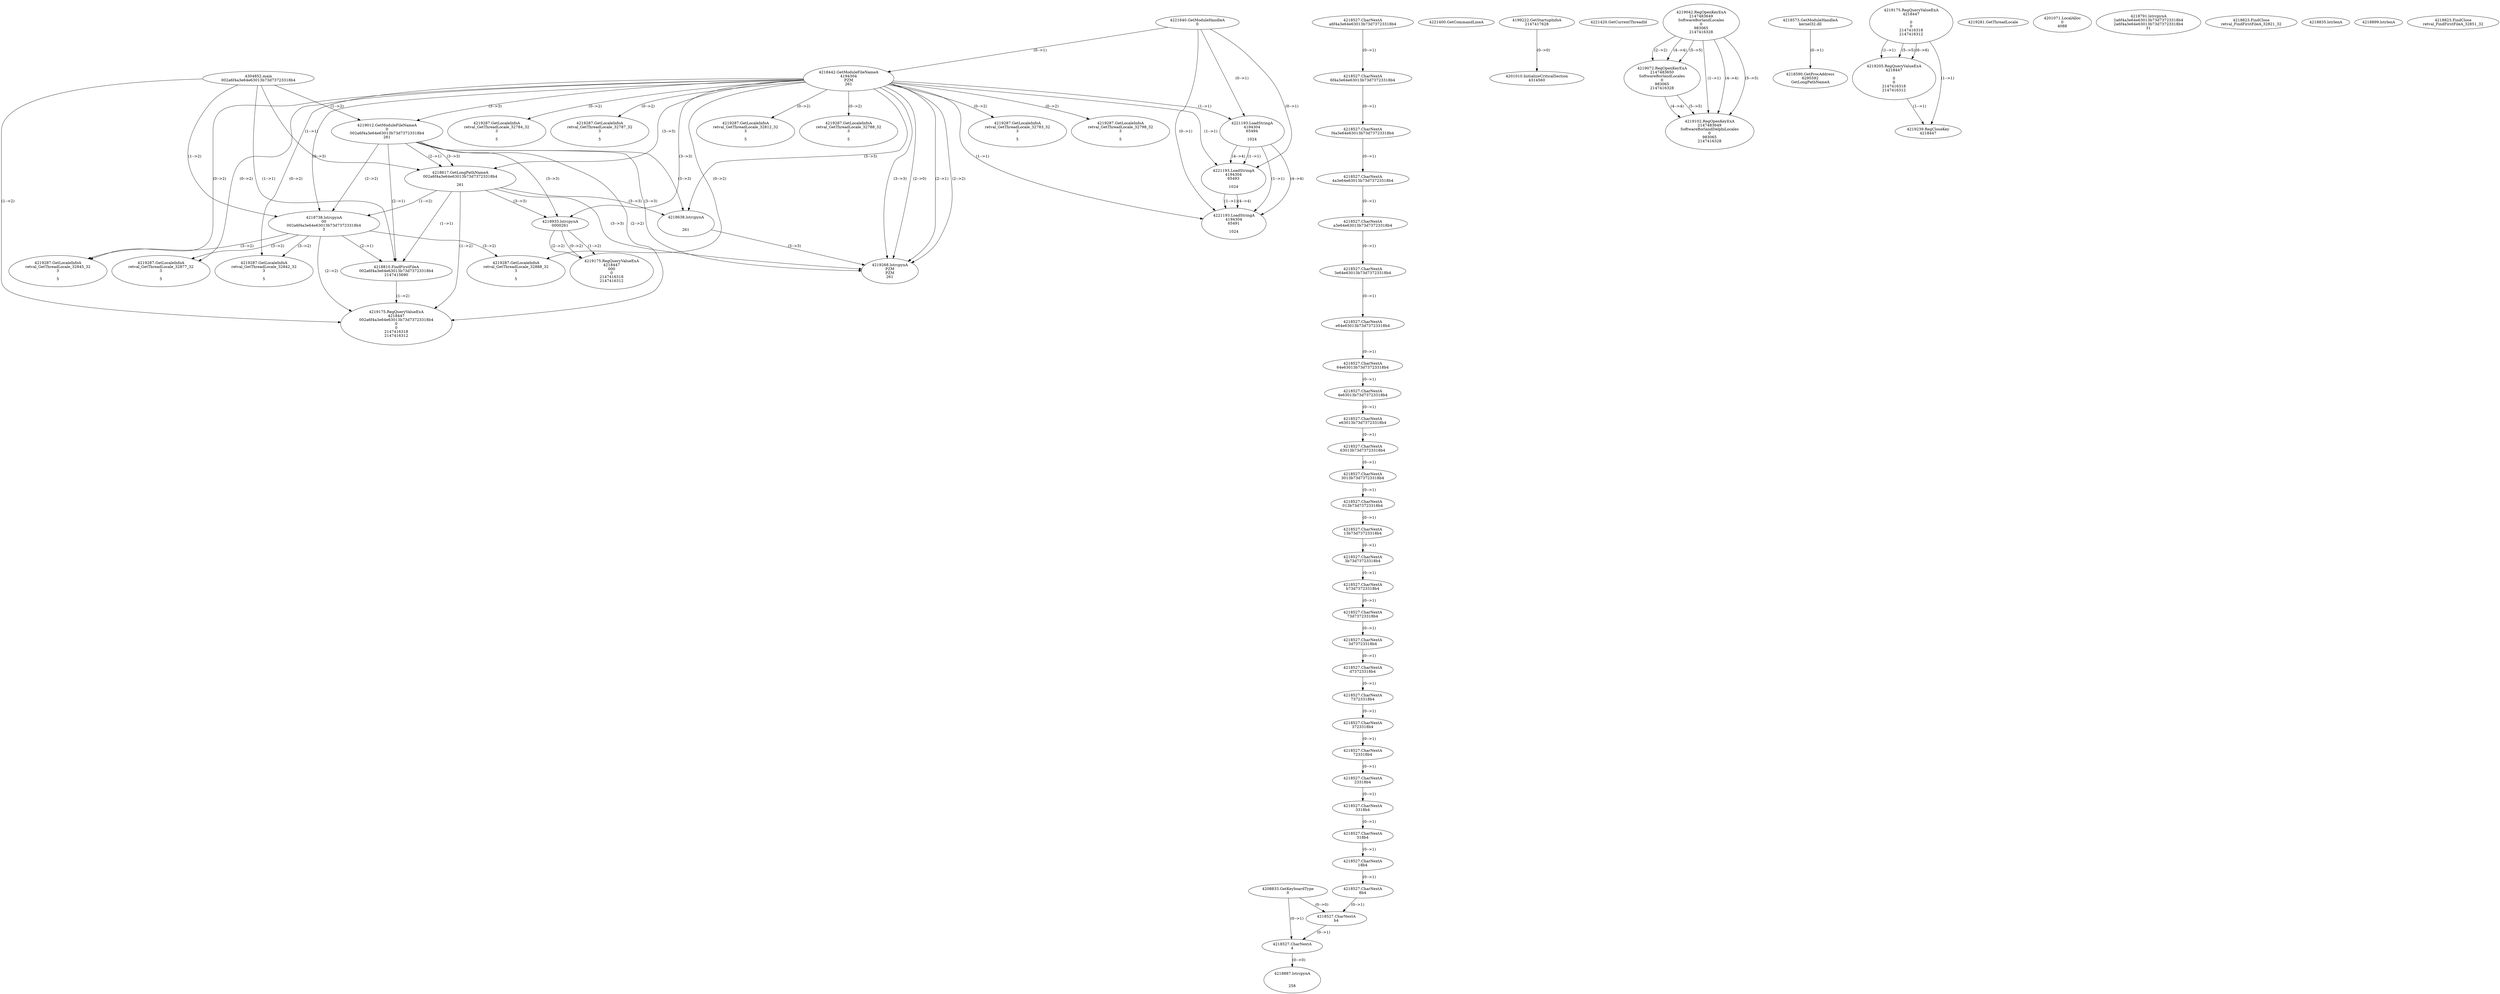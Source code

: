 // Global SCDG with merge call
digraph {
	0 [label="4304852.main
002a6f4a3e64e63013b73d73723318b4"]
	1 [label="4221640.GetModuleHandleA
0"]
	2 [label="4208833.GetKeyboardType
0"]
	3 [label="4221400.GetCommandLineA
"]
	4 [label="4199222.GetStartupInfoA
2147417628"]
	5 [label="4221420.GetCurrentThreadId
"]
	6 [label="4218442.GetModuleFileNameA
4194304
PZM
261"]
	1 -> 6 [label="(0-->1)"]
	7 [label="4219012.GetModuleFileNameA
0
002a6f4a3e64e63013b73d73723318b4
261"]
	0 -> 7 [label="(1-->2)"]
	6 -> 7 [label="(3-->3)"]
	8 [label="4219042.RegOpenKeyExA
2147483649
Software\Borland\Locales
0
983065
2147416328"]
	9 [label="4218573.GetModuleHandleA
kernel32.dll"]
	10 [label="4218590.GetProcAddress
6295592
GetLongPathNameA"]
	9 -> 10 [label="(0-->1)"]
	11 [label="4218617.GetLongPathNameA
002a6f4a3e64e63013b73d73723318b4

261"]
	0 -> 11 [label="(1-->1)"]
	7 -> 11 [label="(2-->1)"]
	6 -> 11 [label="(3-->3)"]
	7 -> 11 [label="(3-->3)"]
	12 [label="4218638.lstrcpynA


261"]
	6 -> 12 [label="(3-->3)"]
	7 -> 12 [label="(3-->3)"]
	11 -> 12 [label="(3-->3)"]
	13 [label="4219175.RegQueryValueExA
4218447

0
0
2147416318
2147416312"]
	14 [label="4219205.RegQueryValueExA
4218447

0
0
2147416318
2147416312"]
	13 -> 14 [label="(1-->1)"]
	13 -> 14 [label="(5-->5)"]
	13 -> 14 [label="(6-->6)"]
	15 [label="4219239.RegCloseKey
4218447"]
	13 -> 15 [label="(1-->1)"]
	14 -> 15 [label="(1-->1)"]
	16 [label="4219268.lstrcpynA
PZM
PZM
261"]
	6 -> 16 [label="(2-->1)"]
	6 -> 16 [label="(2-->2)"]
	6 -> 16 [label="(3-->3)"]
	7 -> 16 [label="(3-->3)"]
	11 -> 16 [label="(3-->3)"]
	12 -> 16 [label="(3-->3)"]
	6 -> 16 [label="(2-->0)"]
	17 [label="4219281.GetThreadLocale
"]
	18 [label="4219287.GetLocaleInfoA
retval_GetThreadLocale_32787_32
3

5"]
	6 -> 18 [label="(0-->2)"]
	19 [label="4221193.LoadStringA
4194304
65494

1024"]
	1 -> 19 [label="(0-->1)"]
	6 -> 19 [label="(1-->1)"]
	20 [label="4221193.LoadStringA
4194304
65493

1024"]
	1 -> 20 [label="(0-->1)"]
	6 -> 20 [label="(1-->1)"]
	19 -> 20 [label="(1-->1)"]
	19 -> 20 [label="(4-->4)"]
	21 [label="4219072.RegOpenKeyExA
2147483650
Software\Borland\Locales
0
983065
2147416328"]
	8 -> 21 [label="(2-->2)"]
	8 -> 21 [label="(4-->4)"]
	8 -> 21 [label="(5-->5)"]
	22 [label="4219102.RegOpenKeyExA
2147483649
Software\Borland\Delphi\Locales
0
983065
2147416328"]
	8 -> 22 [label="(1-->1)"]
	8 -> 22 [label="(4-->4)"]
	21 -> 22 [label="(4-->4)"]
	8 -> 22 [label="(5-->5)"]
	21 -> 22 [label="(5-->5)"]
	23 [label="4219287.GetLocaleInfoA
retval_GetThreadLocale_32812_32
3

5"]
	6 -> 23 [label="(0-->2)"]
	24 [label="4219287.GetLocaleInfoA
retval_GetThreadLocale_32788_32
3

5"]
	6 -> 24 [label="(0-->2)"]
	25 [label="4221193.LoadStringA
4194304
65491

1024"]
	1 -> 25 [label="(0-->1)"]
	6 -> 25 [label="(1-->1)"]
	19 -> 25 [label="(1-->1)"]
	20 -> 25 [label="(1-->1)"]
	19 -> 25 [label="(4-->4)"]
	20 -> 25 [label="(4-->4)"]
	26 [label="4201010.InitializeCriticalSection
4314560"]
	4 -> 26 [label="(0-->0)"]
	27 [label="4201071.LocalAlloc
0
4088"]
	28 [label="4218738.lstrcpynA
00
002a6f4a3e64e63013b73d73723318b4
3"]
	0 -> 28 [label="(1-->2)"]
	7 -> 28 [label="(2-->2)"]
	11 -> 28 [label="(1-->2)"]
	6 -> 28 [label="(0-->3)"]
	29 [label="4218527.CharNextA
a6f4a3e64e63013b73d73723318b4"]
	30 [label="4218527.CharNextA
6f4a3e64e63013b73d73723318b4"]
	29 -> 30 [label="(0-->1)"]
	31 [label="4218527.CharNextA
f4a3e64e63013b73d73723318b4"]
	30 -> 31 [label="(0-->1)"]
	32 [label="4218527.CharNextA
4a3e64e63013b73d73723318b4"]
	31 -> 32 [label="(0-->1)"]
	33 [label="4218527.CharNextA
a3e64e63013b73d73723318b4"]
	32 -> 33 [label="(0-->1)"]
	34 [label="4218527.CharNextA
3e64e63013b73d73723318b4"]
	33 -> 34 [label="(0-->1)"]
	35 [label="4218527.CharNextA
e64e63013b73d73723318b4"]
	34 -> 35 [label="(0-->1)"]
	36 [label="4218527.CharNextA
64e63013b73d73723318b4"]
	35 -> 36 [label="(0-->1)"]
	37 [label="4218527.CharNextA
4e63013b73d73723318b4"]
	36 -> 37 [label="(0-->1)"]
	38 [label="4218527.CharNextA
e63013b73d73723318b4"]
	37 -> 38 [label="(0-->1)"]
	39 [label="4218527.CharNextA
63013b73d73723318b4"]
	38 -> 39 [label="(0-->1)"]
	40 [label="4218527.CharNextA
3013b73d73723318b4"]
	39 -> 40 [label="(0-->1)"]
	41 [label="4218527.CharNextA
013b73d73723318b4"]
	40 -> 41 [label="(0-->1)"]
	42 [label="4218527.CharNextA
13b73d73723318b4"]
	41 -> 42 [label="(0-->1)"]
	43 [label="4218527.CharNextA
3b73d73723318b4"]
	42 -> 43 [label="(0-->1)"]
	44 [label="4218527.CharNextA
b73d73723318b4"]
	43 -> 44 [label="(0-->1)"]
	45 [label="4218527.CharNextA
73d73723318b4"]
	44 -> 45 [label="(0-->1)"]
	46 [label="4218527.CharNextA
3d73723318b4"]
	45 -> 46 [label="(0-->1)"]
	47 [label="4218527.CharNextA
d73723318b4"]
	46 -> 47 [label="(0-->1)"]
	48 [label="4218527.CharNextA
73723318b4"]
	47 -> 48 [label="(0-->1)"]
	49 [label="4218527.CharNextA
3723318b4"]
	48 -> 49 [label="(0-->1)"]
	50 [label="4218527.CharNextA
723318b4"]
	49 -> 50 [label="(0-->1)"]
	51 [label="4218527.CharNextA
23318b4"]
	50 -> 51 [label="(0-->1)"]
	52 [label="4218527.CharNextA
3318b4"]
	51 -> 52 [label="(0-->1)"]
	53 [label="4218527.CharNextA
318b4"]
	52 -> 53 [label="(0-->1)"]
	54 [label="4218527.CharNextA
18b4"]
	53 -> 54 [label="(0-->1)"]
	55 [label="4218527.CharNextA
8b4"]
	54 -> 55 [label="(0-->1)"]
	56 [label="4218527.CharNextA
b4"]
	55 -> 56 [label="(0-->1)"]
	2 -> 56 [label="(0-->0)"]
	57 [label="4218527.CharNextA
4"]
	2 -> 57 [label="(0-->1)"]
	56 -> 57 [label="(0-->1)"]
	58 [label="4218791.lstrcpynA
2a6f4a3e64e63013b73d73723318b4
2a6f4a3e64e63013b73d73723318b4
31"]
	59 [label="4218810.FindFirstFileA
002a6f4a3e64e63013b73d73723318b4
2147415690"]
	0 -> 59 [label="(1-->1)"]
	7 -> 59 [label="(2-->1)"]
	11 -> 59 [label="(1-->1)"]
	28 -> 59 [label="(2-->1)"]
	60 [label="4219175.RegQueryValueExA
4218447
002a6f4a3e64e63013b73d73723318b4
0
0
2147416318
2147416312"]
	0 -> 60 [label="(1-->2)"]
	7 -> 60 [label="(2-->2)"]
	11 -> 60 [label="(1-->2)"]
	28 -> 60 [label="(2-->2)"]
	59 -> 60 [label="(1-->2)"]
	61 [label="4219287.GetLocaleInfoA
retval_GetThreadLocale_32842_32
3

5"]
	6 -> 61 [label="(0-->2)"]
	28 -> 61 [label="(3-->2)"]
	62 [label="4219287.GetLocaleInfoA
retval_GetThreadLocale_32888_32
3

5"]
	6 -> 62 [label="(0-->2)"]
	28 -> 62 [label="(3-->2)"]
	63 [label="4219287.GetLocaleInfoA
retval_GetThreadLocale_32783_32
3

5"]
	6 -> 63 [label="(0-->2)"]
	64 [label="4219287.GetLocaleInfoA
retval_GetThreadLocale_32798_32
3

5"]
	6 -> 64 [label="(0-->2)"]
	65 [label="4218823.FindClose
retval_FindFirstFileA_32821_32"]
	66 [label="4218835.lstrlenA
"]
	67 [label="4218887.lstrcpynA


258"]
	57 -> 67 [label="(0-->0)"]
	68 [label="4218899.lstrlenA
"]
	69 [label="4218933.lstrcpynA
00\
00\
261"]
	6 -> 69 [label="(3-->3)"]
	7 -> 69 [label="(3-->3)"]
	11 -> 69 [label="(3-->3)"]
	70 [label="4219175.RegQueryValueExA
4218447
00\
0
0
2147416318
2147416312"]
	69 -> 70 [label="(1-->2)"]
	69 -> 70 [label="(2-->2)"]
	69 -> 70 [label="(0-->2)"]
	71 [label="4219287.GetLocaleInfoA
retval_GetThreadLocale_32845_32
3

5"]
	6 -> 71 [label="(0-->2)"]
	28 -> 71 [label="(3-->2)"]
	72 [label="4219287.GetLocaleInfoA
retval_GetThreadLocale_32784_32
3

5"]
	6 -> 72 [label="(0-->2)"]
	73 [label="4218823.FindClose
retval_FindFirstFileA_32851_32"]
	74 [label="4219287.GetLocaleInfoA
retval_GetThreadLocale_32877_32
3

5"]
	6 -> 74 [label="(0-->2)"]
	28 -> 74 [label="(3-->2)"]
}
